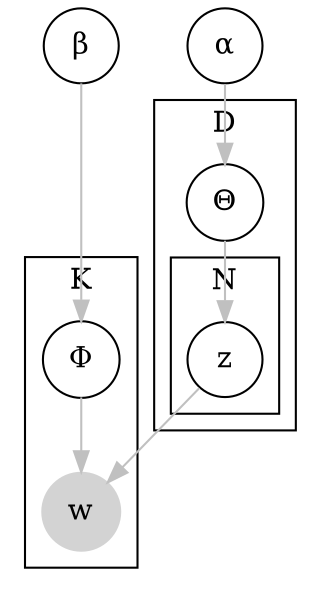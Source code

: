 digraph LDA {


    // ΕΡΤΥΘΙΟΠΑΣΔΦΓΗΞΚΛΖΧΨΩΒΝΜ
    // αζςσχεδψρφωτγβυηνθξμικολπ
    
    // D 
    // K
    // z 
    // Θ
    // Φ
    
    node [shape=circle]
    edge [color=gray]

    w [style=filled color=lightgray]

    subgraph cluster1_K {
        label=K
        Φ -> w
    }

    subgraph cluster2_D {
        label=D
        style="border"
        Θ -> z 
        subgraph cluster_t {
            label=N
            z -> w
        }
    }

    // Φ -> w
    α -> Θ 
    β -> Φ 

    { rank=same; α  β};

    


}